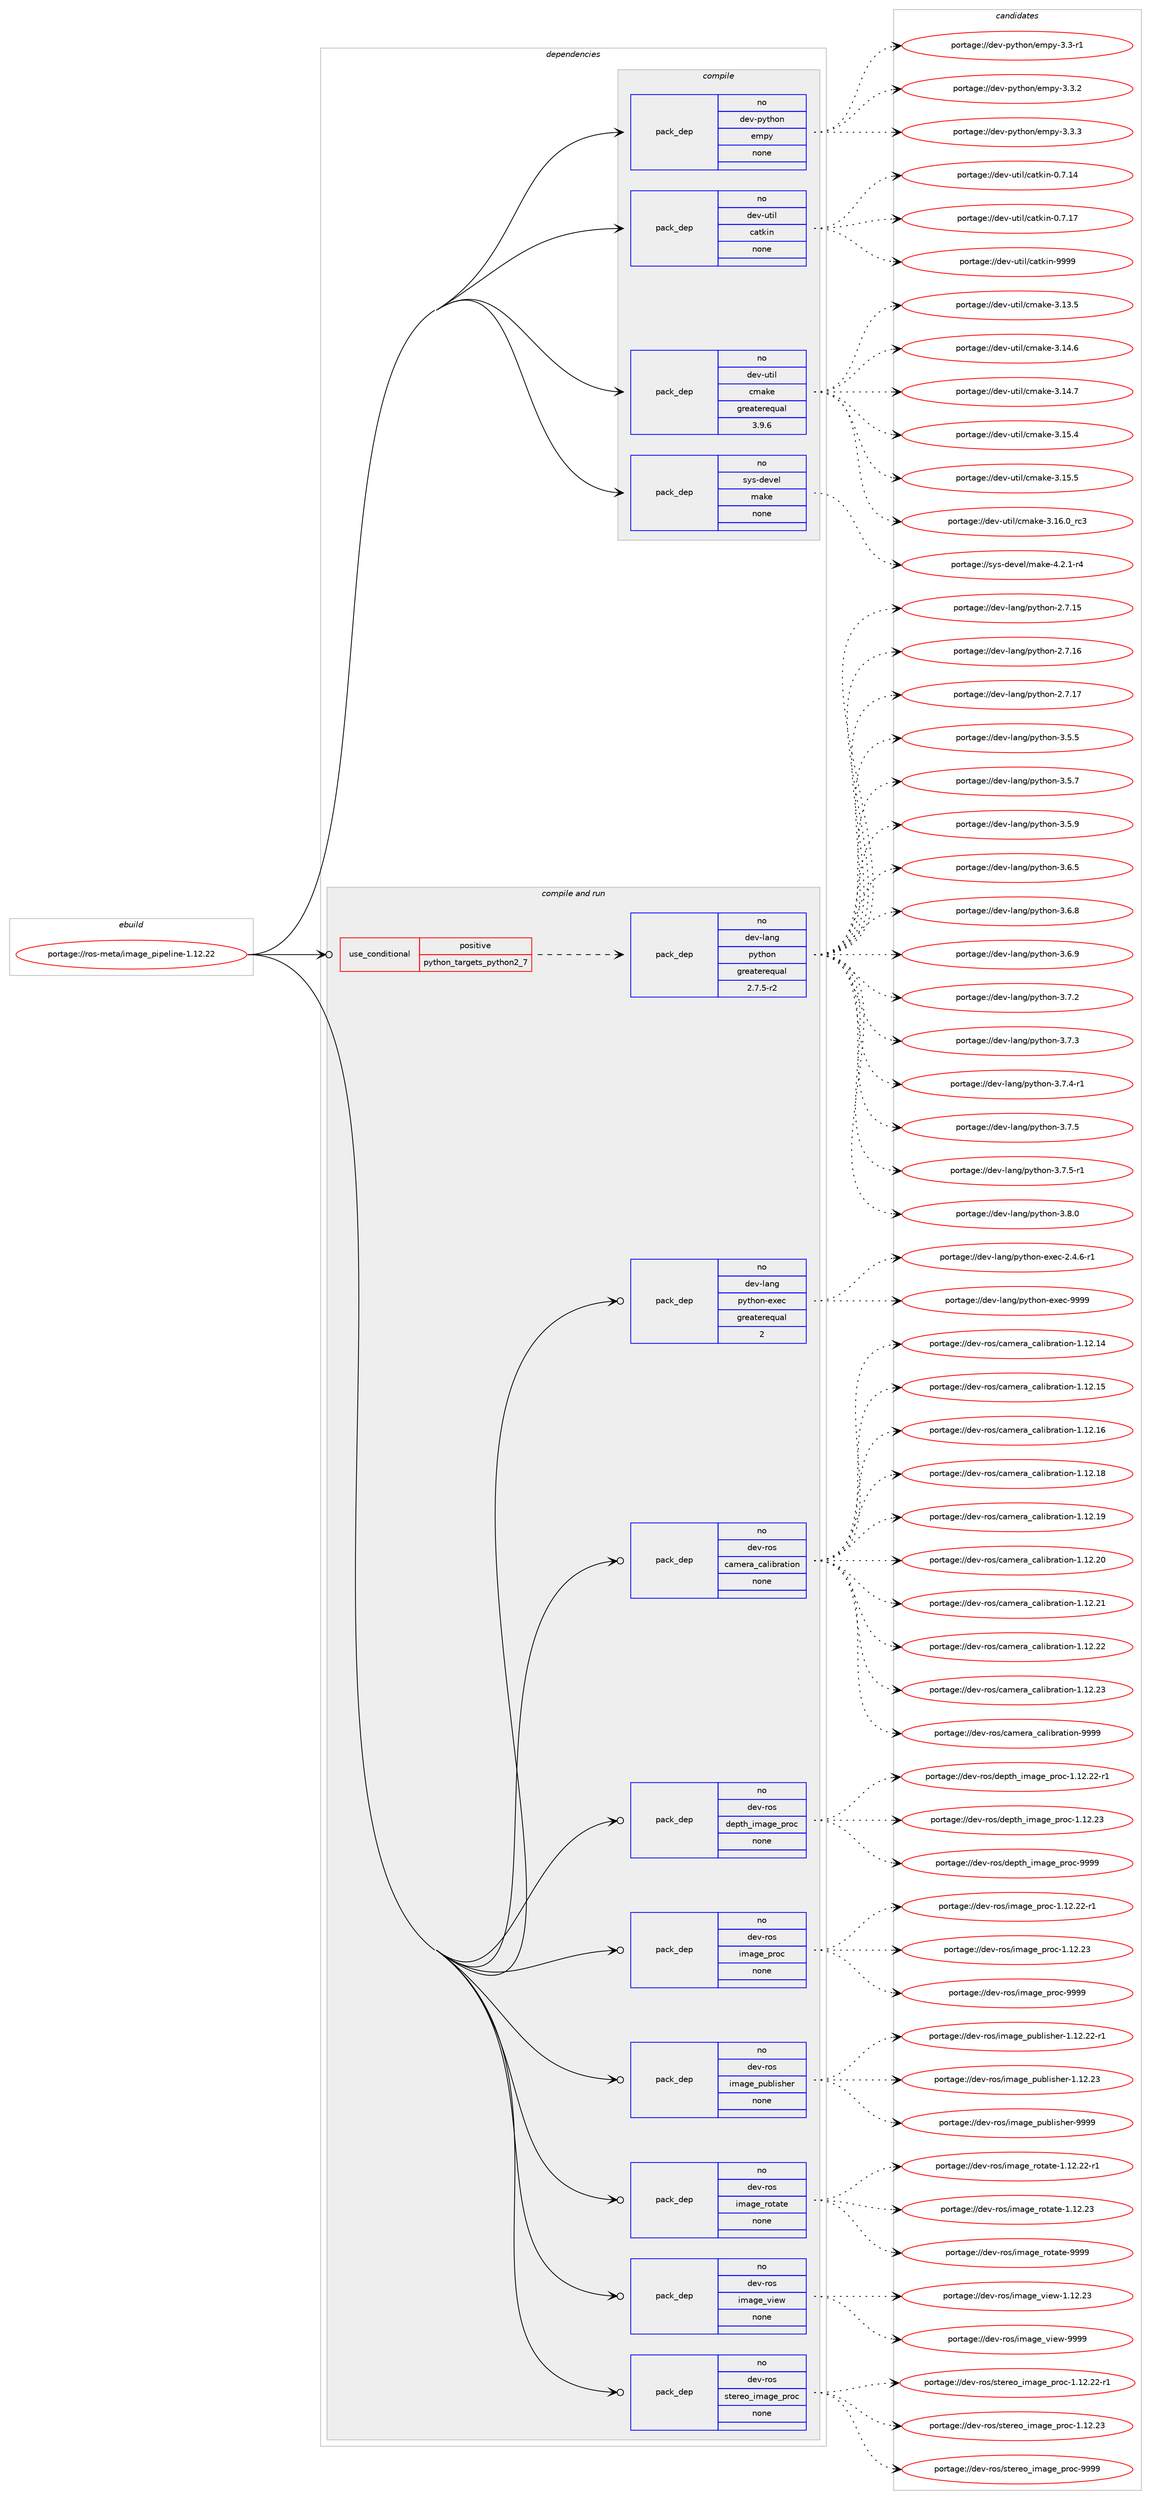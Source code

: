 digraph prolog {

# *************
# Graph options
# *************

newrank=true;
concentrate=true;
compound=true;
graph [rankdir=LR,fontname=Helvetica,fontsize=10,ranksep=1.5];#, ranksep=2.5, nodesep=0.2];
edge  [arrowhead=vee];
node  [fontname=Helvetica,fontsize=10];

# **********
# The ebuild
# **********

subgraph cluster_leftcol {
color=gray;
rank=same;
label=<<i>ebuild</i>>;
id [label="portage://ros-meta/image_pipeline-1.12.22", color=red, width=4, href="../ros-meta/image_pipeline-1.12.22.svg"];
}

# ****************
# The dependencies
# ****************

subgraph cluster_midcol {
color=gray;
label=<<i>dependencies</i>>;
subgraph cluster_compile {
fillcolor="#eeeeee";
style=filled;
label=<<i>compile</i>>;
subgraph pack278728 {
dependency380008 [label=<<TABLE BORDER="0" CELLBORDER="1" CELLSPACING="0" CELLPADDING="4" WIDTH="220"><TR><TD ROWSPAN="6" CELLPADDING="30">pack_dep</TD></TR><TR><TD WIDTH="110">no</TD></TR><TR><TD>dev-python</TD></TR><TR><TD>empy</TD></TR><TR><TD>none</TD></TR><TR><TD></TD></TR></TABLE>>, shape=none, color=blue];
}
id:e -> dependency380008:w [weight=20,style="solid",arrowhead="vee"];
subgraph pack278729 {
dependency380009 [label=<<TABLE BORDER="0" CELLBORDER="1" CELLSPACING="0" CELLPADDING="4" WIDTH="220"><TR><TD ROWSPAN="6" CELLPADDING="30">pack_dep</TD></TR><TR><TD WIDTH="110">no</TD></TR><TR><TD>dev-util</TD></TR><TR><TD>catkin</TD></TR><TR><TD>none</TD></TR><TR><TD></TD></TR></TABLE>>, shape=none, color=blue];
}
id:e -> dependency380009:w [weight=20,style="solid",arrowhead="vee"];
subgraph pack278730 {
dependency380010 [label=<<TABLE BORDER="0" CELLBORDER="1" CELLSPACING="0" CELLPADDING="4" WIDTH="220"><TR><TD ROWSPAN="6" CELLPADDING="30">pack_dep</TD></TR><TR><TD WIDTH="110">no</TD></TR><TR><TD>dev-util</TD></TR><TR><TD>cmake</TD></TR><TR><TD>greaterequal</TD></TR><TR><TD>3.9.6</TD></TR></TABLE>>, shape=none, color=blue];
}
id:e -> dependency380010:w [weight=20,style="solid",arrowhead="vee"];
subgraph pack278731 {
dependency380011 [label=<<TABLE BORDER="0" CELLBORDER="1" CELLSPACING="0" CELLPADDING="4" WIDTH="220"><TR><TD ROWSPAN="6" CELLPADDING="30">pack_dep</TD></TR><TR><TD WIDTH="110">no</TD></TR><TR><TD>sys-devel</TD></TR><TR><TD>make</TD></TR><TR><TD>none</TD></TR><TR><TD></TD></TR></TABLE>>, shape=none, color=blue];
}
id:e -> dependency380011:w [weight=20,style="solid",arrowhead="vee"];
}
subgraph cluster_compileandrun {
fillcolor="#eeeeee";
style=filled;
label=<<i>compile and run</i>>;
subgraph cond94862 {
dependency380012 [label=<<TABLE BORDER="0" CELLBORDER="1" CELLSPACING="0" CELLPADDING="4"><TR><TD ROWSPAN="3" CELLPADDING="10">use_conditional</TD></TR><TR><TD>positive</TD></TR><TR><TD>python_targets_python2_7</TD></TR></TABLE>>, shape=none, color=red];
subgraph pack278732 {
dependency380013 [label=<<TABLE BORDER="0" CELLBORDER="1" CELLSPACING="0" CELLPADDING="4" WIDTH="220"><TR><TD ROWSPAN="6" CELLPADDING="30">pack_dep</TD></TR><TR><TD WIDTH="110">no</TD></TR><TR><TD>dev-lang</TD></TR><TR><TD>python</TD></TR><TR><TD>greaterequal</TD></TR><TR><TD>2.7.5-r2</TD></TR></TABLE>>, shape=none, color=blue];
}
dependency380012:e -> dependency380013:w [weight=20,style="dashed",arrowhead="vee"];
}
id:e -> dependency380012:w [weight=20,style="solid",arrowhead="odotvee"];
subgraph pack278733 {
dependency380014 [label=<<TABLE BORDER="0" CELLBORDER="1" CELLSPACING="0" CELLPADDING="4" WIDTH="220"><TR><TD ROWSPAN="6" CELLPADDING="30">pack_dep</TD></TR><TR><TD WIDTH="110">no</TD></TR><TR><TD>dev-lang</TD></TR><TR><TD>python-exec</TD></TR><TR><TD>greaterequal</TD></TR><TR><TD>2</TD></TR></TABLE>>, shape=none, color=blue];
}
id:e -> dependency380014:w [weight=20,style="solid",arrowhead="odotvee"];
subgraph pack278734 {
dependency380015 [label=<<TABLE BORDER="0" CELLBORDER="1" CELLSPACING="0" CELLPADDING="4" WIDTH="220"><TR><TD ROWSPAN="6" CELLPADDING="30">pack_dep</TD></TR><TR><TD WIDTH="110">no</TD></TR><TR><TD>dev-ros</TD></TR><TR><TD>camera_calibration</TD></TR><TR><TD>none</TD></TR><TR><TD></TD></TR></TABLE>>, shape=none, color=blue];
}
id:e -> dependency380015:w [weight=20,style="solid",arrowhead="odotvee"];
subgraph pack278735 {
dependency380016 [label=<<TABLE BORDER="0" CELLBORDER="1" CELLSPACING="0" CELLPADDING="4" WIDTH="220"><TR><TD ROWSPAN="6" CELLPADDING="30">pack_dep</TD></TR><TR><TD WIDTH="110">no</TD></TR><TR><TD>dev-ros</TD></TR><TR><TD>depth_image_proc</TD></TR><TR><TD>none</TD></TR><TR><TD></TD></TR></TABLE>>, shape=none, color=blue];
}
id:e -> dependency380016:w [weight=20,style="solid",arrowhead="odotvee"];
subgraph pack278736 {
dependency380017 [label=<<TABLE BORDER="0" CELLBORDER="1" CELLSPACING="0" CELLPADDING="4" WIDTH="220"><TR><TD ROWSPAN="6" CELLPADDING="30">pack_dep</TD></TR><TR><TD WIDTH="110">no</TD></TR><TR><TD>dev-ros</TD></TR><TR><TD>image_proc</TD></TR><TR><TD>none</TD></TR><TR><TD></TD></TR></TABLE>>, shape=none, color=blue];
}
id:e -> dependency380017:w [weight=20,style="solid",arrowhead="odotvee"];
subgraph pack278737 {
dependency380018 [label=<<TABLE BORDER="0" CELLBORDER="1" CELLSPACING="0" CELLPADDING="4" WIDTH="220"><TR><TD ROWSPAN="6" CELLPADDING="30">pack_dep</TD></TR><TR><TD WIDTH="110">no</TD></TR><TR><TD>dev-ros</TD></TR><TR><TD>image_publisher</TD></TR><TR><TD>none</TD></TR><TR><TD></TD></TR></TABLE>>, shape=none, color=blue];
}
id:e -> dependency380018:w [weight=20,style="solid",arrowhead="odotvee"];
subgraph pack278738 {
dependency380019 [label=<<TABLE BORDER="0" CELLBORDER="1" CELLSPACING="0" CELLPADDING="4" WIDTH="220"><TR><TD ROWSPAN="6" CELLPADDING="30">pack_dep</TD></TR><TR><TD WIDTH="110">no</TD></TR><TR><TD>dev-ros</TD></TR><TR><TD>image_rotate</TD></TR><TR><TD>none</TD></TR><TR><TD></TD></TR></TABLE>>, shape=none, color=blue];
}
id:e -> dependency380019:w [weight=20,style="solid",arrowhead="odotvee"];
subgraph pack278739 {
dependency380020 [label=<<TABLE BORDER="0" CELLBORDER="1" CELLSPACING="0" CELLPADDING="4" WIDTH="220"><TR><TD ROWSPAN="6" CELLPADDING="30">pack_dep</TD></TR><TR><TD WIDTH="110">no</TD></TR><TR><TD>dev-ros</TD></TR><TR><TD>image_view</TD></TR><TR><TD>none</TD></TR><TR><TD></TD></TR></TABLE>>, shape=none, color=blue];
}
id:e -> dependency380020:w [weight=20,style="solid",arrowhead="odotvee"];
subgraph pack278740 {
dependency380021 [label=<<TABLE BORDER="0" CELLBORDER="1" CELLSPACING="0" CELLPADDING="4" WIDTH="220"><TR><TD ROWSPAN="6" CELLPADDING="30">pack_dep</TD></TR><TR><TD WIDTH="110">no</TD></TR><TR><TD>dev-ros</TD></TR><TR><TD>stereo_image_proc</TD></TR><TR><TD>none</TD></TR><TR><TD></TD></TR></TABLE>>, shape=none, color=blue];
}
id:e -> dependency380021:w [weight=20,style="solid",arrowhead="odotvee"];
}
subgraph cluster_run {
fillcolor="#eeeeee";
style=filled;
label=<<i>run</i>>;
}
}

# **************
# The candidates
# **************

subgraph cluster_choices {
rank=same;
color=gray;
label=<<i>candidates</i>>;

subgraph choice278728 {
color=black;
nodesep=1;
choiceportage1001011184511212111610411111047101109112121455146514511449 [label="portage://dev-python/empy-3.3-r1", color=red, width=4,href="../dev-python/empy-3.3-r1.svg"];
choiceportage1001011184511212111610411111047101109112121455146514650 [label="portage://dev-python/empy-3.3.2", color=red, width=4,href="../dev-python/empy-3.3.2.svg"];
choiceportage1001011184511212111610411111047101109112121455146514651 [label="portage://dev-python/empy-3.3.3", color=red, width=4,href="../dev-python/empy-3.3.3.svg"];
dependency380008:e -> choiceportage1001011184511212111610411111047101109112121455146514511449:w [style=dotted,weight="100"];
dependency380008:e -> choiceportage1001011184511212111610411111047101109112121455146514650:w [style=dotted,weight="100"];
dependency380008:e -> choiceportage1001011184511212111610411111047101109112121455146514651:w [style=dotted,weight="100"];
}
subgraph choice278729 {
color=black;
nodesep=1;
choiceportage1001011184511711610510847999711610710511045484655464952 [label="portage://dev-util/catkin-0.7.14", color=red, width=4,href="../dev-util/catkin-0.7.14.svg"];
choiceportage1001011184511711610510847999711610710511045484655464955 [label="portage://dev-util/catkin-0.7.17", color=red, width=4,href="../dev-util/catkin-0.7.17.svg"];
choiceportage100101118451171161051084799971161071051104557575757 [label="portage://dev-util/catkin-9999", color=red, width=4,href="../dev-util/catkin-9999.svg"];
dependency380009:e -> choiceportage1001011184511711610510847999711610710511045484655464952:w [style=dotted,weight="100"];
dependency380009:e -> choiceportage1001011184511711610510847999711610710511045484655464955:w [style=dotted,weight="100"];
dependency380009:e -> choiceportage100101118451171161051084799971161071051104557575757:w [style=dotted,weight="100"];
}
subgraph choice278730 {
color=black;
nodesep=1;
choiceportage1001011184511711610510847991099710710145514649514653 [label="portage://dev-util/cmake-3.13.5", color=red, width=4,href="../dev-util/cmake-3.13.5.svg"];
choiceportage1001011184511711610510847991099710710145514649524654 [label="portage://dev-util/cmake-3.14.6", color=red, width=4,href="../dev-util/cmake-3.14.6.svg"];
choiceportage1001011184511711610510847991099710710145514649524655 [label="portage://dev-util/cmake-3.14.7", color=red, width=4,href="../dev-util/cmake-3.14.7.svg"];
choiceportage1001011184511711610510847991099710710145514649534652 [label="portage://dev-util/cmake-3.15.4", color=red, width=4,href="../dev-util/cmake-3.15.4.svg"];
choiceportage1001011184511711610510847991099710710145514649534653 [label="portage://dev-util/cmake-3.15.5", color=red, width=4,href="../dev-util/cmake-3.15.5.svg"];
choiceportage1001011184511711610510847991099710710145514649544648951149951 [label="portage://dev-util/cmake-3.16.0_rc3", color=red, width=4,href="../dev-util/cmake-3.16.0_rc3.svg"];
dependency380010:e -> choiceportage1001011184511711610510847991099710710145514649514653:w [style=dotted,weight="100"];
dependency380010:e -> choiceportage1001011184511711610510847991099710710145514649524654:w [style=dotted,weight="100"];
dependency380010:e -> choiceportage1001011184511711610510847991099710710145514649524655:w [style=dotted,weight="100"];
dependency380010:e -> choiceportage1001011184511711610510847991099710710145514649534652:w [style=dotted,weight="100"];
dependency380010:e -> choiceportage1001011184511711610510847991099710710145514649534653:w [style=dotted,weight="100"];
dependency380010:e -> choiceportage1001011184511711610510847991099710710145514649544648951149951:w [style=dotted,weight="100"];
}
subgraph choice278731 {
color=black;
nodesep=1;
choiceportage1151211154510010111810110847109971071014552465046494511452 [label="portage://sys-devel/make-4.2.1-r4", color=red, width=4,href="../sys-devel/make-4.2.1-r4.svg"];
dependency380011:e -> choiceportage1151211154510010111810110847109971071014552465046494511452:w [style=dotted,weight="100"];
}
subgraph choice278732 {
color=black;
nodesep=1;
choiceportage10010111845108971101034711212111610411111045504655464953 [label="portage://dev-lang/python-2.7.15", color=red, width=4,href="../dev-lang/python-2.7.15.svg"];
choiceportage10010111845108971101034711212111610411111045504655464954 [label="portage://dev-lang/python-2.7.16", color=red, width=4,href="../dev-lang/python-2.7.16.svg"];
choiceportage10010111845108971101034711212111610411111045504655464955 [label="portage://dev-lang/python-2.7.17", color=red, width=4,href="../dev-lang/python-2.7.17.svg"];
choiceportage100101118451089711010347112121116104111110455146534653 [label="portage://dev-lang/python-3.5.5", color=red, width=4,href="../dev-lang/python-3.5.5.svg"];
choiceportage100101118451089711010347112121116104111110455146534655 [label="portage://dev-lang/python-3.5.7", color=red, width=4,href="../dev-lang/python-3.5.7.svg"];
choiceportage100101118451089711010347112121116104111110455146534657 [label="portage://dev-lang/python-3.5.9", color=red, width=4,href="../dev-lang/python-3.5.9.svg"];
choiceportage100101118451089711010347112121116104111110455146544653 [label="portage://dev-lang/python-3.6.5", color=red, width=4,href="../dev-lang/python-3.6.5.svg"];
choiceportage100101118451089711010347112121116104111110455146544656 [label="portage://dev-lang/python-3.6.8", color=red, width=4,href="../dev-lang/python-3.6.8.svg"];
choiceportage100101118451089711010347112121116104111110455146544657 [label="portage://dev-lang/python-3.6.9", color=red, width=4,href="../dev-lang/python-3.6.9.svg"];
choiceportage100101118451089711010347112121116104111110455146554650 [label="portage://dev-lang/python-3.7.2", color=red, width=4,href="../dev-lang/python-3.7.2.svg"];
choiceportage100101118451089711010347112121116104111110455146554651 [label="portage://dev-lang/python-3.7.3", color=red, width=4,href="../dev-lang/python-3.7.3.svg"];
choiceportage1001011184510897110103471121211161041111104551465546524511449 [label="portage://dev-lang/python-3.7.4-r1", color=red, width=4,href="../dev-lang/python-3.7.4-r1.svg"];
choiceportage100101118451089711010347112121116104111110455146554653 [label="portage://dev-lang/python-3.7.5", color=red, width=4,href="../dev-lang/python-3.7.5.svg"];
choiceportage1001011184510897110103471121211161041111104551465546534511449 [label="portage://dev-lang/python-3.7.5-r1", color=red, width=4,href="../dev-lang/python-3.7.5-r1.svg"];
choiceportage100101118451089711010347112121116104111110455146564648 [label="portage://dev-lang/python-3.8.0", color=red, width=4,href="../dev-lang/python-3.8.0.svg"];
dependency380013:e -> choiceportage10010111845108971101034711212111610411111045504655464953:w [style=dotted,weight="100"];
dependency380013:e -> choiceportage10010111845108971101034711212111610411111045504655464954:w [style=dotted,weight="100"];
dependency380013:e -> choiceportage10010111845108971101034711212111610411111045504655464955:w [style=dotted,weight="100"];
dependency380013:e -> choiceportage100101118451089711010347112121116104111110455146534653:w [style=dotted,weight="100"];
dependency380013:e -> choiceportage100101118451089711010347112121116104111110455146534655:w [style=dotted,weight="100"];
dependency380013:e -> choiceportage100101118451089711010347112121116104111110455146534657:w [style=dotted,weight="100"];
dependency380013:e -> choiceportage100101118451089711010347112121116104111110455146544653:w [style=dotted,weight="100"];
dependency380013:e -> choiceportage100101118451089711010347112121116104111110455146544656:w [style=dotted,weight="100"];
dependency380013:e -> choiceportage100101118451089711010347112121116104111110455146544657:w [style=dotted,weight="100"];
dependency380013:e -> choiceportage100101118451089711010347112121116104111110455146554650:w [style=dotted,weight="100"];
dependency380013:e -> choiceportage100101118451089711010347112121116104111110455146554651:w [style=dotted,weight="100"];
dependency380013:e -> choiceportage1001011184510897110103471121211161041111104551465546524511449:w [style=dotted,weight="100"];
dependency380013:e -> choiceportage100101118451089711010347112121116104111110455146554653:w [style=dotted,weight="100"];
dependency380013:e -> choiceportage1001011184510897110103471121211161041111104551465546534511449:w [style=dotted,weight="100"];
dependency380013:e -> choiceportage100101118451089711010347112121116104111110455146564648:w [style=dotted,weight="100"];
}
subgraph choice278733 {
color=black;
nodesep=1;
choiceportage10010111845108971101034711212111610411111045101120101994550465246544511449 [label="portage://dev-lang/python-exec-2.4.6-r1", color=red, width=4,href="../dev-lang/python-exec-2.4.6-r1.svg"];
choiceportage10010111845108971101034711212111610411111045101120101994557575757 [label="portage://dev-lang/python-exec-9999", color=red, width=4,href="../dev-lang/python-exec-9999.svg"];
dependency380014:e -> choiceportage10010111845108971101034711212111610411111045101120101994550465246544511449:w [style=dotted,weight="100"];
dependency380014:e -> choiceportage10010111845108971101034711212111610411111045101120101994557575757:w [style=dotted,weight="100"];
}
subgraph choice278734 {
color=black;
nodesep=1;
choiceportage100101118451141111154799971091011149795999710810598114971161051111104549464950464952 [label="portage://dev-ros/camera_calibration-1.12.14", color=red, width=4,href="../dev-ros/camera_calibration-1.12.14.svg"];
choiceportage100101118451141111154799971091011149795999710810598114971161051111104549464950464953 [label="portage://dev-ros/camera_calibration-1.12.15", color=red, width=4,href="../dev-ros/camera_calibration-1.12.15.svg"];
choiceportage100101118451141111154799971091011149795999710810598114971161051111104549464950464954 [label="portage://dev-ros/camera_calibration-1.12.16", color=red, width=4,href="../dev-ros/camera_calibration-1.12.16.svg"];
choiceportage100101118451141111154799971091011149795999710810598114971161051111104549464950464956 [label="portage://dev-ros/camera_calibration-1.12.18", color=red, width=4,href="../dev-ros/camera_calibration-1.12.18.svg"];
choiceportage100101118451141111154799971091011149795999710810598114971161051111104549464950464957 [label="portage://dev-ros/camera_calibration-1.12.19", color=red, width=4,href="../dev-ros/camera_calibration-1.12.19.svg"];
choiceportage100101118451141111154799971091011149795999710810598114971161051111104549464950465048 [label="portage://dev-ros/camera_calibration-1.12.20", color=red, width=4,href="../dev-ros/camera_calibration-1.12.20.svg"];
choiceportage100101118451141111154799971091011149795999710810598114971161051111104549464950465049 [label="portage://dev-ros/camera_calibration-1.12.21", color=red, width=4,href="../dev-ros/camera_calibration-1.12.21.svg"];
choiceportage100101118451141111154799971091011149795999710810598114971161051111104549464950465050 [label="portage://dev-ros/camera_calibration-1.12.22", color=red, width=4,href="../dev-ros/camera_calibration-1.12.22.svg"];
choiceportage100101118451141111154799971091011149795999710810598114971161051111104549464950465051 [label="portage://dev-ros/camera_calibration-1.12.23", color=red, width=4,href="../dev-ros/camera_calibration-1.12.23.svg"];
choiceportage100101118451141111154799971091011149795999710810598114971161051111104557575757 [label="portage://dev-ros/camera_calibration-9999", color=red, width=4,href="../dev-ros/camera_calibration-9999.svg"];
dependency380015:e -> choiceportage100101118451141111154799971091011149795999710810598114971161051111104549464950464952:w [style=dotted,weight="100"];
dependency380015:e -> choiceportage100101118451141111154799971091011149795999710810598114971161051111104549464950464953:w [style=dotted,weight="100"];
dependency380015:e -> choiceportage100101118451141111154799971091011149795999710810598114971161051111104549464950464954:w [style=dotted,weight="100"];
dependency380015:e -> choiceportage100101118451141111154799971091011149795999710810598114971161051111104549464950464956:w [style=dotted,weight="100"];
dependency380015:e -> choiceportage100101118451141111154799971091011149795999710810598114971161051111104549464950464957:w [style=dotted,weight="100"];
dependency380015:e -> choiceportage100101118451141111154799971091011149795999710810598114971161051111104549464950465048:w [style=dotted,weight="100"];
dependency380015:e -> choiceportage100101118451141111154799971091011149795999710810598114971161051111104549464950465049:w [style=dotted,weight="100"];
dependency380015:e -> choiceportage100101118451141111154799971091011149795999710810598114971161051111104549464950465050:w [style=dotted,weight="100"];
dependency380015:e -> choiceportage100101118451141111154799971091011149795999710810598114971161051111104549464950465051:w [style=dotted,weight="100"];
dependency380015:e -> choiceportage100101118451141111154799971091011149795999710810598114971161051111104557575757:w [style=dotted,weight="100"];
}
subgraph choice278735 {
color=black;
nodesep=1;
choiceportage10010111845114111115471001011121161049510510997103101951121141119945494649504650504511449 [label="portage://dev-ros/depth_image_proc-1.12.22-r1", color=red, width=4,href="../dev-ros/depth_image_proc-1.12.22-r1.svg"];
choiceportage1001011184511411111547100101112116104951051099710310195112114111994549464950465051 [label="portage://dev-ros/depth_image_proc-1.12.23", color=red, width=4,href="../dev-ros/depth_image_proc-1.12.23.svg"];
choiceportage1001011184511411111547100101112116104951051099710310195112114111994557575757 [label="portage://dev-ros/depth_image_proc-9999", color=red, width=4,href="../dev-ros/depth_image_proc-9999.svg"];
dependency380016:e -> choiceportage10010111845114111115471001011121161049510510997103101951121141119945494649504650504511449:w [style=dotted,weight="100"];
dependency380016:e -> choiceportage1001011184511411111547100101112116104951051099710310195112114111994549464950465051:w [style=dotted,weight="100"];
dependency380016:e -> choiceportage1001011184511411111547100101112116104951051099710310195112114111994557575757:w [style=dotted,weight="100"];
}
subgraph choice278736 {
color=black;
nodesep=1;
choiceportage100101118451141111154710510997103101951121141119945494649504650504511449 [label="portage://dev-ros/image_proc-1.12.22-r1", color=red, width=4,href="../dev-ros/image_proc-1.12.22-r1.svg"];
choiceportage10010111845114111115471051099710310195112114111994549464950465051 [label="portage://dev-ros/image_proc-1.12.23", color=red, width=4,href="../dev-ros/image_proc-1.12.23.svg"];
choiceportage10010111845114111115471051099710310195112114111994557575757 [label="portage://dev-ros/image_proc-9999", color=red, width=4,href="../dev-ros/image_proc-9999.svg"];
dependency380017:e -> choiceportage100101118451141111154710510997103101951121141119945494649504650504511449:w [style=dotted,weight="100"];
dependency380017:e -> choiceportage10010111845114111115471051099710310195112114111994549464950465051:w [style=dotted,weight="100"];
dependency380017:e -> choiceportage10010111845114111115471051099710310195112114111994557575757:w [style=dotted,weight="100"];
}
subgraph choice278737 {
color=black;
nodesep=1;
choiceportage100101118451141111154710510997103101951121179810810511510410111445494649504650504511449 [label="portage://dev-ros/image_publisher-1.12.22-r1", color=red, width=4,href="../dev-ros/image_publisher-1.12.22-r1.svg"];
choiceportage10010111845114111115471051099710310195112117981081051151041011144549464950465051 [label="portage://dev-ros/image_publisher-1.12.23", color=red, width=4,href="../dev-ros/image_publisher-1.12.23.svg"];
choiceportage10010111845114111115471051099710310195112117981081051151041011144557575757 [label="portage://dev-ros/image_publisher-9999", color=red, width=4,href="../dev-ros/image_publisher-9999.svg"];
dependency380018:e -> choiceportage100101118451141111154710510997103101951121179810810511510410111445494649504650504511449:w [style=dotted,weight="100"];
dependency380018:e -> choiceportage10010111845114111115471051099710310195112117981081051151041011144549464950465051:w [style=dotted,weight="100"];
dependency380018:e -> choiceportage10010111845114111115471051099710310195112117981081051151041011144557575757:w [style=dotted,weight="100"];
}
subgraph choice278738 {
color=black;
nodesep=1;
choiceportage100101118451141111154710510997103101951141111169711610145494649504650504511449 [label="portage://dev-ros/image_rotate-1.12.22-r1", color=red, width=4,href="../dev-ros/image_rotate-1.12.22-r1.svg"];
choiceportage10010111845114111115471051099710310195114111116971161014549464950465051 [label="portage://dev-ros/image_rotate-1.12.23", color=red, width=4,href="../dev-ros/image_rotate-1.12.23.svg"];
choiceportage10010111845114111115471051099710310195114111116971161014557575757 [label="portage://dev-ros/image_rotate-9999", color=red, width=4,href="../dev-ros/image_rotate-9999.svg"];
dependency380019:e -> choiceportage100101118451141111154710510997103101951141111169711610145494649504650504511449:w [style=dotted,weight="100"];
dependency380019:e -> choiceportage10010111845114111115471051099710310195114111116971161014549464950465051:w [style=dotted,weight="100"];
dependency380019:e -> choiceportage10010111845114111115471051099710310195114111116971161014557575757:w [style=dotted,weight="100"];
}
subgraph choice278739 {
color=black;
nodesep=1;
choiceportage100101118451141111154710510997103101951181051011194549464950465051 [label="portage://dev-ros/image_view-1.12.23", color=red, width=4,href="../dev-ros/image_view-1.12.23.svg"];
choiceportage100101118451141111154710510997103101951181051011194557575757 [label="portage://dev-ros/image_view-9999", color=red, width=4,href="../dev-ros/image_view-9999.svg"];
dependency380020:e -> choiceportage100101118451141111154710510997103101951181051011194549464950465051:w [style=dotted,weight="100"];
dependency380020:e -> choiceportage100101118451141111154710510997103101951181051011194557575757:w [style=dotted,weight="100"];
}
subgraph choice278740 {
color=black;
nodesep=1;
choiceportage10010111845114111115471151161011141011119510510997103101951121141119945494649504650504511449 [label="portage://dev-ros/stereo_image_proc-1.12.22-r1", color=red, width=4,href="../dev-ros/stereo_image_proc-1.12.22-r1.svg"];
choiceportage1001011184511411111547115116101114101111951051099710310195112114111994549464950465051 [label="portage://dev-ros/stereo_image_proc-1.12.23", color=red, width=4,href="../dev-ros/stereo_image_proc-1.12.23.svg"];
choiceportage1001011184511411111547115116101114101111951051099710310195112114111994557575757 [label="portage://dev-ros/stereo_image_proc-9999", color=red, width=4,href="../dev-ros/stereo_image_proc-9999.svg"];
dependency380021:e -> choiceportage10010111845114111115471151161011141011119510510997103101951121141119945494649504650504511449:w [style=dotted,weight="100"];
dependency380021:e -> choiceportage1001011184511411111547115116101114101111951051099710310195112114111994549464950465051:w [style=dotted,weight="100"];
dependency380021:e -> choiceportage1001011184511411111547115116101114101111951051099710310195112114111994557575757:w [style=dotted,weight="100"];
}
}

}
